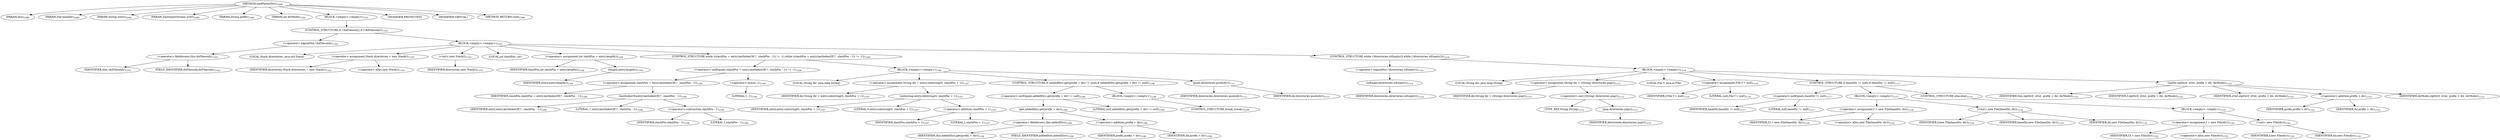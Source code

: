 digraph "addParentDirs" {  
"2747" [label = <(METHOD,addParentDirs)<SUB>1098</SUB>> ]
"124" [label = <(PARAM,this)<SUB>1098</SUB>> ]
"2748" [label = <(PARAM,File baseDir)<SUB>1098</SUB>> ]
"2749" [label = <(PARAM,String entry)<SUB>1098</SUB>> ]
"2750" [label = <(PARAM,ZipOutputStream zOut)<SUB>1099</SUB>> ]
"2751" [label = <(PARAM,String prefix)<SUB>1099</SUB>> ]
"2752" [label = <(PARAM,int dirMode)<SUB>1100</SUB>> ]
"2753" [label = <(BLOCK,&lt;empty&gt;,&lt;empty&gt;)<SUB>1101</SUB>> ]
"2754" [label = <(CONTROL_STRUCTURE,if (!doFilesonly),if (!doFilesonly))<SUB>1102</SUB>> ]
"2755" [label = <(&lt;operator&gt;.logicalNot,!doFilesonly)<SUB>1102</SUB>> ]
"2756" [label = <(&lt;operator&gt;.fieldAccess,this.doFilesonly)<SUB>1102</SUB>> ]
"2757" [label = <(IDENTIFIER,this,!doFilesonly)<SUB>1102</SUB>> ]
"2758" [label = <(FIELD_IDENTIFIER,doFilesonly,doFilesonly)<SUB>1102</SUB>> ]
"2759" [label = <(BLOCK,&lt;empty&gt;,&lt;empty&gt;)<SUB>1102</SUB>> ]
"119" [label = <(LOCAL,Stack directories: java.util.Stack)> ]
"2760" [label = <(&lt;operator&gt;.assignment,Stack directories = new Stack())<SUB>1103</SUB>> ]
"2761" [label = <(IDENTIFIER,directories,Stack directories = new Stack())<SUB>1103</SUB>> ]
"2762" [label = <(&lt;operator&gt;.alloc,new Stack())<SUB>1103</SUB>> ]
"2763" [label = <(&lt;init&gt;,new Stack())<SUB>1103</SUB>> ]
"118" [label = <(IDENTIFIER,directories,new Stack())<SUB>1103</SUB>> ]
"2764" [label = <(LOCAL,int slashPos: int)> ]
"2765" [label = <(&lt;operator&gt;.assignment,int slashPos = entry.length())<SUB>1104</SUB>> ]
"2766" [label = <(IDENTIFIER,slashPos,int slashPos = entry.length())<SUB>1104</SUB>> ]
"2767" [label = <(length,entry.length())<SUB>1104</SUB>> ]
"2768" [label = <(IDENTIFIER,entry,entry.length())<SUB>1104</SUB>> ]
"2769" [label = <(CONTROL_STRUCTURE,while ((slashPos = entry.lastIndexOf('/', slashPos - 1)) != -1),while ((slashPos = entry.lastIndexOf('/', slashPos - 1)) != -1))<SUB>1106</SUB>> ]
"2770" [label = <(&lt;operator&gt;.notEquals,(slashPos = entry.lastIndexOf('/', slashPos - 1)) != -1)<SUB>1106</SUB>> ]
"2771" [label = <(&lt;operator&gt;.assignment,slashPos = entry.lastIndexOf('/', slashPos - 1))<SUB>1106</SUB>> ]
"2772" [label = <(IDENTIFIER,slashPos,slashPos = entry.lastIndexOf('/', slashPos - 1))<SUB>1106</SUB>> ]
"2773" [label = <(lastIndexOf,entry.lastIndexOf('/', slashPos - 1))<SUB>1106</SUB>> ]
"2774" [label = <(IDENTIFIER,entry,entry.lastIndexOf('/', slashPos - 1))<SUB>1106</SUB>> ]
"2775" [label = <(LITERAL,'/',entry.lastIndexOf('/', slashPos - 1))<SUB>1106</SUB>> ]
"2776" [label = <(&lt;operator&gt;.subtraction,slashPos - 1)<SUB>1106</SUB>> ]
"2777" [label = <(IDENTIFIER,slashPos,slashPos - 1)<SUB>1106</SUB>> ]
"2778" [label = <(LITERAL,1,slashPos - 1)<SUB>1106</SUB>> ]
"2779" [label = <(&lt;operator&gt;.minus,-1)<SUB>1106</SUB>> ]
"2780" [label = <(LITERAL,1,-1)<SUB>1106</SUB>> ]
"2781" [label = <(BLOCK,&lt;empty&gt;,&lt;empty&gt;)<SUB>1106</SUB>> ]
"2782" [label = <(LOCAL,String dir: java.lang.String)> ]
"2783" [label = <(&lt;operator&gt;.assignment,String dir = entry.substring(0, slashPos + 1))<SUB>1107</SUB>> ]
"2784" [label = <(IDENTIFIER,dir,String dir = entry.substring(0, slashPos + 1))<SUB>1107</SUB>> ]
"2785" [label = <(substring,entry.substring(0, slashPos + 1))<SUB>1107</SUB>> ]
"2786" [label = <(IDENTIFIER,entry,entry.substring(0, slashPos + 1))<SUB>1107</SUB>> ]
"2787" [label = <(LITERAL,0,entry.substring(0, slashPos + 1))<SUB>1107</SUB>> ]
"2788" [label = <(&lt;operator&gt;.addition,slashPos + 1)<SUB>1107</SUB>> ]
"2789" [label = <(IDENTIFIER,slashPos,slashPos + 1)<SUB>1107</SUB>> ]
"2790" [label = <(LITERAL,1,slashPos + 1)<SUB>1107</SUB>> ]
"2791" [label = <(CONTROL_STRUCTURE,if (addedDirs.get(prefix + dir) != null),if (addedDirs.get(prefix + dir) != null))<SUB>1108</SUB>> ]
"2792" [label = <(&lt;operator&gt;.notEquals,addedDirs.get(prefix + dir) != null)<SUB>1108</SUB>> ]
"2793" [label = <(get,addedDirs.get(prefix + dir))<SUB>1108</SUB>> ]
"2794" [label = <(&lt;operator&gt;.fieldAccess,this.addedDirs)<SUB>1108</SUB>> ]
"2795" [label = <(IDENTIFIER,this,addedDirs.get(prefix + dir))<SUB>1108</SUB>> ]
"2796" [label = <(FIELD_IDENTIFIER,addedDirs,addedDirs)<SUB>1108</SUB>> ]
"2797" [label = <(&lt;operator&gt;.addition,prefix + dir)<SUB>1108</SUB>> ]
"2798" [label = <(IDENTIFIER,prefix,prefix + dir)<SUB>1108</SUB>> ]
"2799" [label = <(IDENTIFIER,dir,prefix + dir)<SUB>1108</SUB>> ]
"2800" [label = <(LITERAL,null,addedDirs.get(prefix + dir) != null)<SUB>1108</SUB>> ]
"2801" [label = <(BLOCK,&lt;empty&gt;,&lt;empty&gt;)<SUB>1108</SUB>> ]
"2802" [label = <(CONTROL_STRUCTURE,break;,break;)<SUB>1109</SUB>> ]
"2803" [label = <(push,directories.push(dir))<SUB>1111</SUB>> ]
"2804" [label = <(IDENTIFIER,directories,directories.push(dir))<SUB>1111</SUB>> ]
"2805" [label = <(IDENTIFIER,dir,directories.push(dir))<SUB>1111</SUB>> ]
"2806" [label = <(CONTROL_STRUCTURE,while (!directories.isEmpty()),while (!directories.isEmpty()))<SUB>1114</SUB>> ]
"2807" [label = <(&lt;operator&gt;.logicalNot,!directories.isEmpty())<SUB>1114</SUB>> ]
"2808" [label = <(isEmpty,directories.isEmpty())<SUB>1114</SUB>> ]
"2809" [label = <(IDENTIFIER,directories,directories.isEmpty())<SUB>1114</SUB>> ]
"2810" [label = <(BLOCK,&lt;empty&gt;,&lt;empty&gt;)<SUB>1114</SUB>> ]
"2811" [label = <(LOCAL,String dir: java.lang.String)> ]
"2812" [label = <(&lt;operator&gt;.assignment,String dir = (String) directories.pop())<SUB>1115</SUB>> ]
"2813" [label = <(IDENTIFIER,dir,String dir = (String) directories.pop())<SUB>1115</SUB>> ]
"2814" [label = <(&lt;operator&gt;.cast,(String) directories.pop())<SUB>1115</SUB>> ]
"2815" [label = <(TYPE_REF,String,String)<SUB>1115</SUB>> ]
"2816" [label = <(pop,directories.pop())<SUB>1115</SUB>> ]
"2817" [label = <(IDENTIFIER,directories,directories.pop())<SUB>1115</SUB>> ]
"121" [label = <(LOCAL,File f: java.io.File)> ]
"2818" [label = <(&lt;operator&gt;.assignment,File f = null)<SUB>1116</SUB>> ]
"2819" [label = <(IDENTIFIER,f,File f = null)<SUB>1116</SUB>> ]
"2820" [label = <(LITERAL,null,File f = null)<SUB>1116</SUB>> ]
"2821" [label = <(CONTROL_STRUCTURE,if (baseDir != null),if (baseDir != null))<SUB>1117</SUB>> ]
"2822" [label = <(&lt;operator&gt;.notEquals,baseDir != null)<SUB>1117</SUB>> ]
"2823" [label = <(IDENTIFIER,baseDir,baseDir != null)<SUB>1117</SUB>> ]
"2824" [label = <(LITERAL,null,baseDir != null)<SUB>1117</SUB>> ]
"2825" [label = <(BLOCK,&lt;empty&gt;,&lt;empty&gt;)<SUB>1117</SUB>> ]
"2826" [label = <(&lt;operator&gt;.assignment,f = new File(baseDir, dir))<SUB>1118</SUB>> ]
"2827" [label = <(IDENTIFIER,f,f = new File(baseDir, dir))<SUB>1118</SUB>> ]
"2828" [label = <(&lt;operator&gt;.alloc,new File(baseDir, dir))<SUB>1118</SUB>> ]
"2829" [label = <(&lt;init&gt;,new File(baseDir, dir))<SUB>1118</SUB>> ]
"120" [label = <(IDENTIFIER,f,new File(baseDir, dir))<SUB>1118</SUB>> ]
"2830" [label = <(IDENTIFIER,baseDir,new File(baseDir, dir))<SUB>1118</SUB>> ]
"2831" [label = <(IDENTIFIER,dir,new File(baseDir, dir))<SUB>1118</SUB>> ]
"2832" [label = <(CONTROL_STRUCTURE,else,else)<SUB>1119</SUB>> ]
"2833" [label = <(BLOCK,&lt;empty&gt;,&lt;empty&gt;)<SUB>1119</SUB>> ]
"2834" [label = <(&lt;operator&gt;.assignment,f = new File(dir))<SUB>1120</SUB>> ]
"2835" [label = <(IDENTIFIER,f,f = new File(dir))<SUB>1120</SUB>> ]
"2836" [label = <(&lt;operator&gt;.alloc,new File(dir))<SUB>1120</SUB>> ]
"2837" [label = <(&lt;init&gt;,new File(dir))<SUB>1120</SUB>> ]
"122" [label = <(IDENTIFIER,f,new File(dir))<SUB>1120</SUB>> ]
"2838" [label = <(IDENTIFIER,dir,new File(dir))<SUB>1120</SUB>> ]
"2839" [label = <(zipDir,zipDir(f, zOut, prefix + dir, dirMode))<SUB>1122</SUB>> ]
"123" [label = <(IDENTIFIER,this,zipDir(f, zOut, prefix + dir, dirMode))<SUB>1122</SUB>> ]
"2840" [label = <(IDENTIFIER,f,zipDir(f, zOut, prefix + dir, dirMode))<SUB>1122</SUB>> ]
"2841" [label = <(IDENTIFIER,zOut,zipDir(f, zOut, prefix + dir, dirMode))<SUB>1122</SUB>> ]
"2842" [label = <(&lt;operator&gt;.addition,prefix + dir)<SUB>1122</SUB>> ]
"2843" [label = <(IDENTIFIER,prefix,prefix + dir)<SUB>1122</SUB>> ]
"2844" [label = <(IDENTIFIER,dir,prefix + dir)<SUB>1122</SUB>> ]
"2845" [label = <(IDENTIFIER,dirMode,zipDir(f, zOut, prefix + dir, dirMode))<SUB>1122</SUB>> ]
"2846" [label = <(MODIFIER,PROTECTED)> ]
"2847" [label = <(MODIFIER,VIRTUAL)> ]
"2848" [label = <(METHOD_RETURN,void)<SUB>1098</SUB>> ]
  "2747" -> "124" 
  "2747" -> "2748" 
  "2747" -> "2749" 
  "2747" -> "2750" 
  "2747" -> "2751" 
  "2747" -> "2752" 
  "2747" -> "2753" 
  "2747" -> "2846" 
  "2747" -> "2847" 
  "2747" -> "2848" 
  "2753" -> "2754" 
  "2754" -> "2755" 
  "2754" -> "2759" 
  "2755" -> "2756" 
  "2756" -> "2757" 
  "2756" -> "2758" 
  "2759" -> "119" 
  "2759" -> "2760" 
  "2759" -> "2763" 
  "2759" -> "2764" 
  "2759" -> "2765" 
  "2759" -> "2769" 
  "2759" -> "2806" 
  "2760" -> "2761" 
  "2760" -> "2762" 
  "2763" -> "118" 
  "2765" -> "2766" 
  "2765" -> "2767" 
  "2767" -> "2768" 
  "2769" -> "2770" 
  "2769" -> "2781" 
  "2770" -> "2771" 
  "2770" -> "2779" 
  "2771" -> "2772" 
  "2771" -> "2773" 
  "2773" -> "2774" 
  "2773" -> "2775" 
  "2773" -> "2776" 
  "2776" -> "2777" 
  "2776" -> "2778" 
  "2779" -> "2780" 
  "2781" -> "2782" 
  "2781" -> "2783" 
  "2781" -> "2791" 
  "2781" -> "2803" 
  "2783" -> "2784" 
  "2783" -> "2785" 
  "2785" -> "2786" 
  "2785" -> "2787" 
  "2785" -> "2788" 
  "2788" -> "2789" 
  "2788" -> "2790" 
  "2791" -> "2792" 
  "2791" -> "2801" 
  "2792" -> "2793" 
  "2792" -> "2800" 
  "2793" -> "2794" 
  "2793" -> "2797" 
  "2794" -> "2795" 
  "2794" -> "2796" 
  "2797" -> "2798" 
  "2797" -> "2799" 
  "2801" -> "2802" 
  "2803" -> "2804" 
  "2803" -> "2805" 
  "2806" -> "2807" 
  "2806" -> "2810" 
  "2807" -> "2808" 
  "2808" -> "2809" 
  "2810" -> "2811" 
  "2810" -> "2812" 
  "2810" -> "121" 
  "2810" -> "2818" 
  "2810" -> "2821" 
  "2810" -> "2839" 
  "2812" -> "2813" 
  "2812" -> "2814" 
  "2814" -> "2815" 
  "2814" -> "2816" 
  "2816" -> "2817" 
  "2818" -> "2819" 
  "2818" -> "2820" 
  "2821" -> "2822" 
  "2821" -> "2825" 
  "2821" -> "2832" 
  "2822" -> "2823" 
  "2822" -> "2824" 
  "2825" -> "2826" 
  "2825" -> "2829" 
  "2826" -> "2827" 
  "2826" -> "2828" 
  "2829" -> "120" 
  "2829" -> "2830" 
  "2829" -> "2831" 
  "2832" -> "2833" 
  "2833" -> "2834" 
  "2833" -> "2837" 
  "2834" -> "2835" 
  "2834" -> "2836" 
  "2837" -> "122" 
  "2837" -> "2838" 
  "2839" -> "123" 
  "2839" -> "2840" 
  "2839" -> "2841" 
  "2839" -> "2842" 
  "2839" -> "2845" 
  "2842" -> "2843" 
  "2842" -> "2844" 
}
